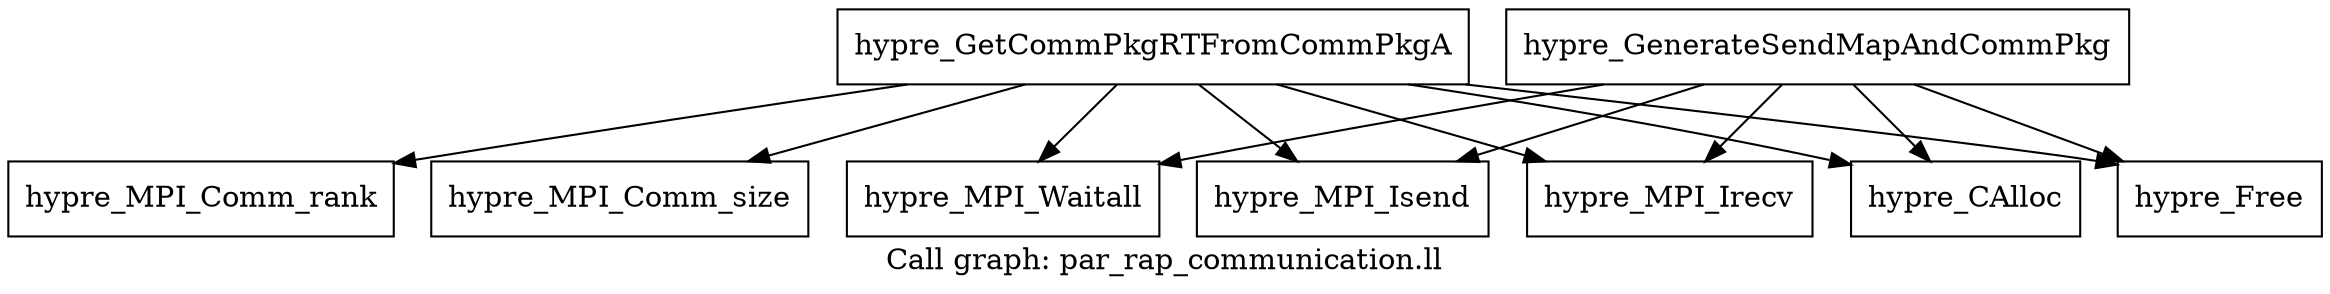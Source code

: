 digraph "Call graph: par_rap_communication.ll" {
	label="Call graph: par_rap_communication.ll";

	Node0x56456f5075d0 [shape=record,label="{hypre_GetCommPkgRTFromCommPkgA}"];
	Node0x56456f5075d0 -> Node0x56456f50b310;
	Node0x56456f5075d0 -> Node0x56456f50f670;
	Node0x56456f5075d0 -> Node0x56456f512380;
	Node0x56456f5075d0 -> Node0x56456f512b30;
	Node0x56456f5075d0 -> Node0x56456f539c00;
	Node0x56456f5075d0 -> Node0x56456f539b80;
	Node0x56456f5075d0 -> Node0x56456f512690;
	Node0x56456f50b310 [shape=record,label="{hypre_MPI_Comm_size}"];
	Node0x56456f50f670 [shape=record,label="{hypre_MPI_Comm_rank}"];
	Node0x56456f512380 [shape=record,label="{hypre_CAlloc}"];
	Node0x56456f512690 [shape=record,label="{hypre_MPI_Irecv}"];
	Node0x56456f539b80 [shape=record,label="{hypre_MPI_Isend}"];
	Node0x56456f539c00 [shape=record,label="{hypre_MPI_Waitall}"];
	Node0x56456f512b30 [shape=record,label="{hypre_Free}"];
	Node0x56456f51d9e0 [shape=record,label="{hypre_GenerateSendMapAndCommPkg}"];
	Node0x56456f51d9e0 -> Node0x56456f512380;
	Node0x56456f51d9e0 -> Node0x56456f512b30;
	Node0x56456f51d9e0 -> Node0x56456f539c00;
	Node0x56456f51d9e0 -> Node0x56456f512690;
	Node0x56456f51d9e0 -> Node0x56456f539b80;
}
